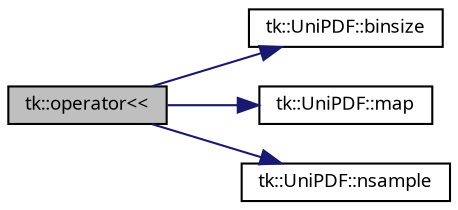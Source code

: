 digraph "tk::operator&lt;&lt;"
{
 // INTERACTIVE_SVG=YES
  bgcolor="transparent";
  edge [fontname="sans-serif",fontsize="9",labelfontname="sans-serif",labelfontsize="9"];
  node [fontname="sans-serif",fontsize="9",shape=record];
  rankdir="LR";
  Node1 [label="tk::operator\<\<",height=0.2,width=0.4,color="black", fillcolor="grey75", style="filled", fontcolor="black"];
  Node1 -> Node2 [color="midnightblue",fontsize="9",style="solid",fontname="sans-serif"];
  Node2 [label="tk::UniPDF::binsize",height=0.2,width=0.4,color="black",URL="$classtk_1_1_uni_p_d_f.html#a83519a7b7b48c14694c5d683218d3419"];
  Node1 -> Node3 [color="midnightblue",fontsize="9",style="solid",fontname="sans-serif"];
  Node3 [label="tk::UniPDF::map",height=0.2,width=0.4,color="black",URL="$classtk_1_1_uni_p_d_f.html#ae3cc1ee45721ada30dcc808c227e179a"];
  Node1 -> Node4 [color="midnightblue",fontsize="9",style="solid",fontname="sans-serif"];
  Node4 [label="tk::UniPDF::nsample",height=0.2,width=0.4,color="black",URL="$classtk_1_1_uni_p_d_f.html#af0075606b7c787a66c9fade95f22ecb6"];
}
